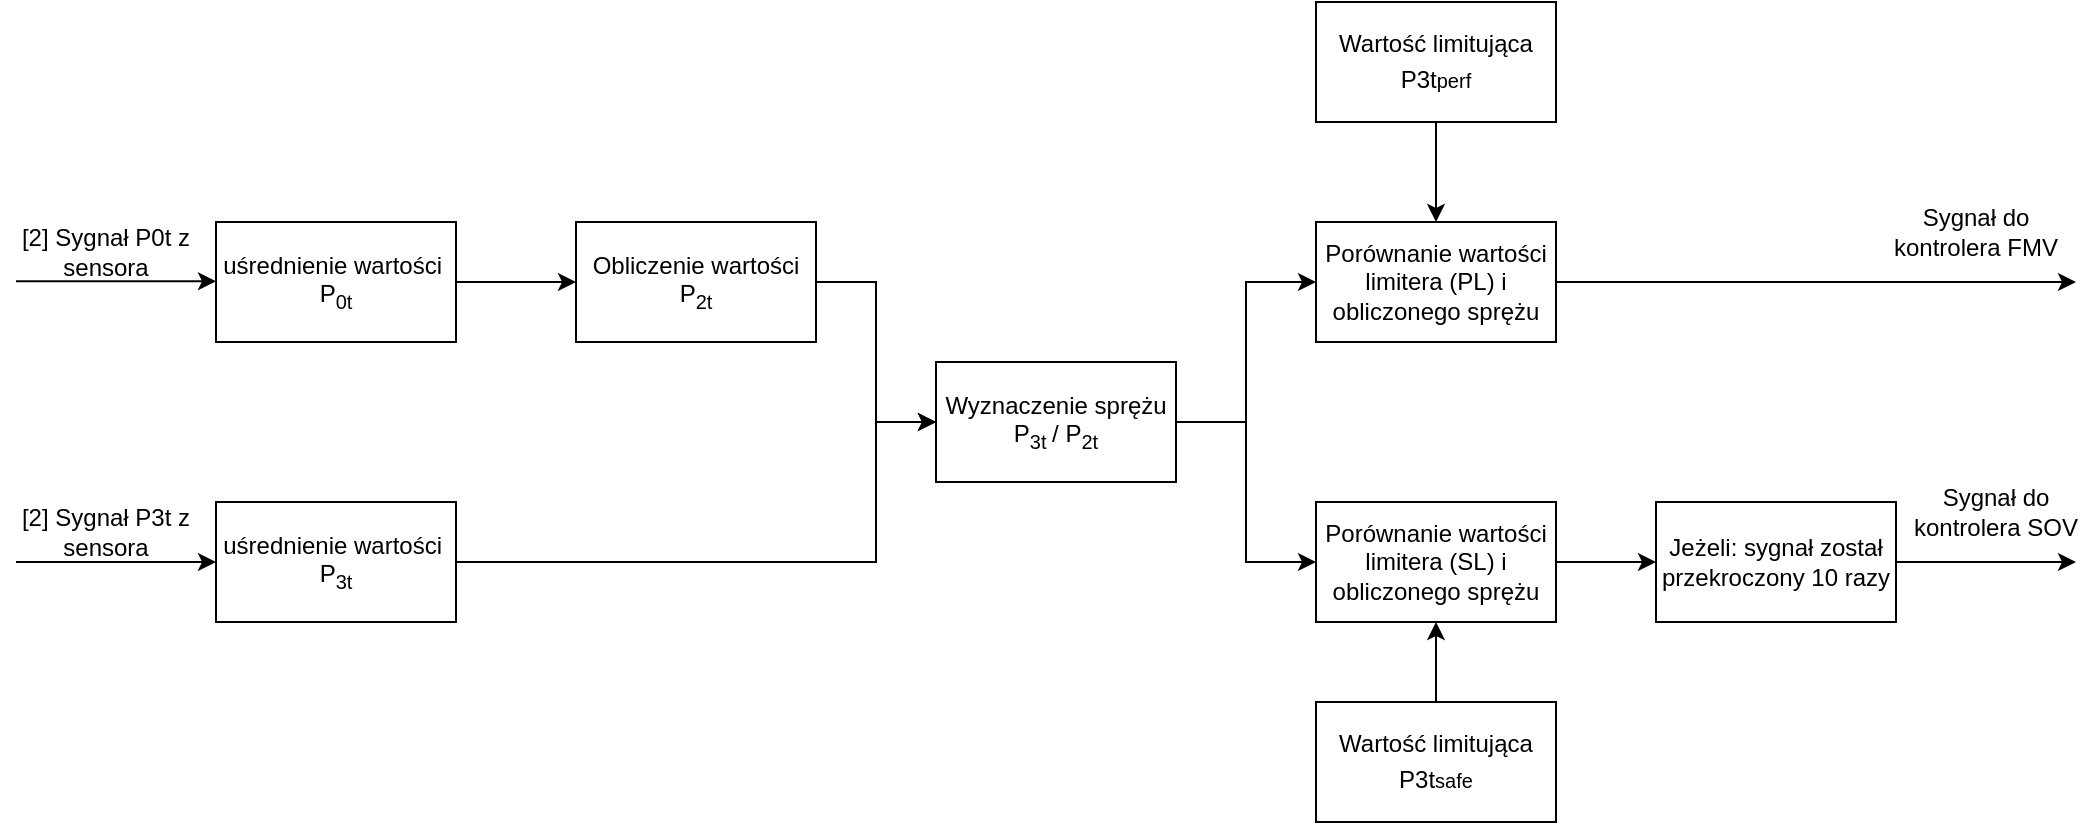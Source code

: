 <mxfile version="20.6.0" type="device"><diagram id="pZWpojzU-54fTJwt-e6m" name="Strona-1"><mxGraphModel dx="1221" dy="644" grid="1" gridSize="10" guides="1" tooltips="1" connect="1" arrows="1" fold="1" page="1" pageScale="1" pageWidth="1169" pageHeight="827" math="0" shadow="0"><root><mxCell id="0"/><mxCell id="1" parent="0"/><mxCell id="wPlzMwySvn2yzvBM1Ytf-9" value="" style="edgeStyle=orthogonalEdgeStyle;rounded=0;orthogonalLoop=1;jettySize=auto;html=1;" edge="1" parent="1" source="wPlzMwySvn2yzvBM1Ytf-1" target="wPlzMwySvn2yzvBM1Ytf-3"><mxGeometry relative="1" as="geometry"/></mxCell><mxCell id="wPlzMwySvn2yzvBM1Ytf-1" value="uśrednienie wartości&amp;nbsp;&lt;br&gt;P&lt;sub&gt;0t&lt;/sub&gt;" style="rounded=0;whiteSpace=wrap;html=1;" vertex="1" parent="1"><mxGeometry x="120" y="120" width="120" height="60" as="geometry"/></mxCell><mxCell id="wPlzMwySvn2yzvBM1Ytf-10" style="edgeStyle=orthogonalEdgeStyle;rounded=0;orthogonalLoop=1;jettySize=auto;html=1;entryX=0;entryY=0.5;entryDx=0;entryDy=0;" edge="1" parent="1" source="wPlzMwySvn2yzvBM1Ytf-2" target="wPlzMwySvn2yzvBM1Ytf-4"><mxGeometry relative="1" as="geometry"><Array as="points"><mxPoint x="450" y="290"/><mxPoint x="450" y="220"/></Array></mxGeometry></mxCell><mxCell id="wPlzMwySvn2yzvBM1Ytf-2" value="uśrednienie wartości&amp;nbsp;&lt;br&gt;P&lt;sub&gt;3t&lt;/sub&gt;" style="rounded=0;whiteSpace=wrap;html=1;" vertex="1" parent="1"><mxGeometry x="120" y="260" width="120" height="60" as="geometry"/></mxCell><mxCell id="wPlzMwySvn2yzvBM1Ytf-11" style="edgeStyle=orthogonalEdgeStyle;rounded=0;orthogonalLoop=1;jettySize=auto;html=1;entryX=0;entryY=0.5;entryDx=0;entryDy=0;" edge="1" parent="1" source="wPlzMwySvn2yzvBM1Ytf-3" target="wPlzMwySvn2yzvBM1Ytf-4"><mxGeometry relative="1" as="geometry"/></mxCell><mxCell id="wPlzMwySvn2yzvBM1Ytf-3" value="Obliczenie wartości&lt;br&gt;P&lt;sub&gt;2t&lt;/sub&gt;" style="rounded=0;whiteSpace=wrap;html=1;" vertex="1" parent="1"><mxGeometry x="300" y="120" width="120" height="60" as="geometry"/></mxCell><mxCell id="wPlzMwySvn2yzvBM1Ytf-24" style="edgeStyle=orthogonalEdgeStyle;rounded=0;orthogonalLoop=1;jettySize=auto;html=1;entryX=0;entryY=0.5;entryDx=0;entryDy=0;" edge="1" parent="1" source="wPlzMwySvn2yzvBM1Ytf-4" target="wPlzMwySvn2yzvBM1Ytf-13"><mxGeometry relative="1" as="geometry"/></mxCell><mxCell id="wPlzMwySvn2yzvBM1Ytf-25" style="edgeStyle=orthogonalEdgeStyle;rounded=0;orthogonalLoop=1;jettySize=auto;html=1;entryX=0;entryY=0.5;entryDx=0;entryDy=0;" edge="1" parent="1" source="wPlzMwySvn2yzvBM1Ytf-4" target="wPlzMwySvn2yzvBM1Ytf-18"><mxGeometry relative="1" as="geometry"/></mxCell><mxCell id="wPlzMwySvn2yzvBM1Ytf-4" value="Wyznaczenie sprężu&lt;br&gt;P&lt;sub&gt;3t &lt;/sub&gt;/ P&lt;sub&gt;2t&lt;/sub&gt;" style="rounded=0;whiteSpace=wrap;html=1;" vertex="1" parent="1"><mxGeometry x="480" y="190" width="120" height="60" as="geometry"/></mxCell><mxCell id="wPlzMwySvn2yzvBM1Ytf-5" value="" style="endArrow=classic;html=1;rounded=0;entryX=0;entryY=0.5;entryDx=0;entryDy=0;" edge="1" parent="1" target="wPlzMwySvn2yzvBM1Ytf-2"><mxGeometry width="50" height="50" relative="1" as="geometry"><mxPoint x="20" y="290" as="sourcePoint"/><mxPoint x="70" y="280" as="targetPoint"/></mxGeometry></mxCell><mxCell id="wPlzMwySvn2yzvBM1Ytf-6" value="" style="endArrow=classic;html=1;rounded=0;entryX=0;entryY=0.5;entryDx=0;entryDy=0;" edge="1" parent="1"><mxGeometry width="50" height="50" relative="1" as="geometry"><mxPoint x="20" y="149.66" as="sourcePoint"/><mxPoint x="120.0" y="149.66" as="targetPoint"/></mxGeometry></mxCell><mxCell id="wPlzMwySvn2yzvBM1Ytf-7" value="[2] Sygnał P0t z sensora" style="text;html=1;strokeColor=none;fillColor=none;align=center;verticalAlign=middle;whiteSpace=wrap;rounded=0;" vertex="1" parent="1"><mxGeometry x="20" y="120" width="90" height="30" as="geometry"/></mxCell><mxCell id="wPlzMwySvn2yzvBM1Ytf-8" value="[2] Sygnał P3t z sensora" style="text;html=1;strokeColor=none;fillColor=none;align=center;verticalAlign=middle;whiteSpace=wrap;rounded=0;" vertex="1" parent="1"><mxGeometry x="20" y="260" width="90" height="30" as="geometry"/></mxCell><mxCell id="wPlzMwySvn2yzvBM1Ytf-12" style="edgeStyle=orthogonalEdgeStyle;rounded=0;orthogonalLoop=1;jettySize=auto;html=1;" edge="1" parent="1" source="wPlzMwySvn2yzvBM1Ytf-13"><mxGeometry relative="1" as="geometry"><mxPoint x="1050" y="150" as="targetPoint"/></mxGeometry></mxCell><mxCell id="wPlzMwySvn2yzvBM1Ytf-13" value="Porównanie wartości limitera (PL) i obliczonego sprężu" style="rounded=0;whiteSpace=wrap;html=1;" vertex="1" parent="1"><mxGeometry x="670" y="120" width="120" height="60" as="geometry"/></mxCell><mxCell id="wPlzMwySvn2yzvBM1Ytf-14" value="" style="edgeStyle=orthogonalEdgeStyle;rounded=0;orthogonalLoop=1;jettySize=auto;html=1;" edge="1" parent="1" source="wPlzMwySvn2yzvBM1Ytf-15" target="wPlzMwySvn2yzvBM1Ytf-13"><mxGeometry relative="1" as="geometry"/></mxCell><mxCell id="wPlzMwySvn2yzvBM1Ytf-15" value="Wartość limitująca&lt;br&gt;&lt;sub&gt;&lt;span style=&quot;font-size: 12px;&quot;&gt;P3t&lt;/span&gt;perf&lt;/sub&gt;" style="rounded=0;whiteSpace=wrap;html=1;" vertex="1" parent="1"><mxGeometry x="670" y="10" width="120" height="60" as="geometry"/></mxCell><mxCell id="wPlzMwySvn2yzvBM1Ytf-16" value="Sygnał do kontrolera FMV" style="text;html=1;strokeColor=none;fillColor=none;align=center;verticalAlign=middle;whiteSpace=wrap;rounded=0;" vertex="1" parent="1"><mxGeometry x="950" y="110" width="100" height="30" as="geometry"/></mxCell><mxCell id="wPlzMwySvn2yzvBM1Ytf-17" style="edgeStyle=orthogonalEdgeStyle;rounded=0;orthogonalLoop=1;jettySize=auto;html=1;" edge="1" parent="1" source="wPlzMwySvn2yzvBM1Ytf-18"><mxGeometry relative="1" as="geometry"><mxPoint x="840" y="290" as="targetPoint"/></mxGeometry></mxCell><mxCell id="wPlzMwySvn2yzvBM1Ytf-18" value="Porównanie wartości limitera (SL) i obliczonego sprężu" style="rounded=0;whiteSpace=wrap;html=1;" vertex="1" parent="1"><mxGeometry x="670" y="260" width="120" height="60" as="geometry"/></mxCell><mxCell id="wPlzMwySvn2yzvBM1Ytf-19" value="" style="edgeStyle=orthogonalEdgeStyle;rounded=0;orthogonalLoop=1;jettySize=auto;html=1;" edge="1" parent="1" source="wPlzMwySvn2yzvBM1Ytf-20" target="wPlzMwySvn2yzvBM1Ytf-18"><mxGeometry relative="1" as="geometry"/></mxCell><mxCell id="wPlzMwySvn2yzvBM1Ytf-20" value="Wartość limitująca&lt;br&gt;&lt;sub&gt;&lt;span style=&quot;font-size: 12px;&quot;&gt;P3t&lt;/span&gt;safe&lt;/sub&gt;" style="rounded=0;whiteSpace=wrap;html=1;" vertex="1" parent="1"><mxGeometry x="670" y="360" width="120" height="60" as="geometry"/></mxCell><mxCell id="wPlzMwySvn2yzvBM1Ytf-21" value="Sygnał do kontrolera SOV" style="text;html=1;strokeColor=none;fillColor=none;align=center;verticalAlign=middle;whiteSpace=wrap;rounded=0;" vertex="1" parent="1"><mxGeometry x="960" y="250" width="100" height="30" as="geometry"/></mxCell><mxCell id="wPlzMwySvn2yzvBM1Ytf-22" style="edgeStyle=orthogonalEdgeStyle;rounded=0;orthogonalLoop=1;jettySize=auto;html=1;" edge="1" parent="1" source="wPlzMwySvn2yzvBM1Ytf-23"><mxGeometry relative="1" as="geometry"><mxPoint x="1050" y="290" as="targetPoint"/></mxGeometry></mxCell><mxCell id="wPlzMwySvn2yzvBM1Ytf-23" value="Jeżeli: sygnał został przekroczony 10 razy" style="rounded=0;whiteSpace=wrap;html=1;" vertex="1" parent="1"><mxGeometry x="840" y="260" width="120" height="60" as="geometry"/></mxCell></root></mxGraphModel></diagram></mxfile>